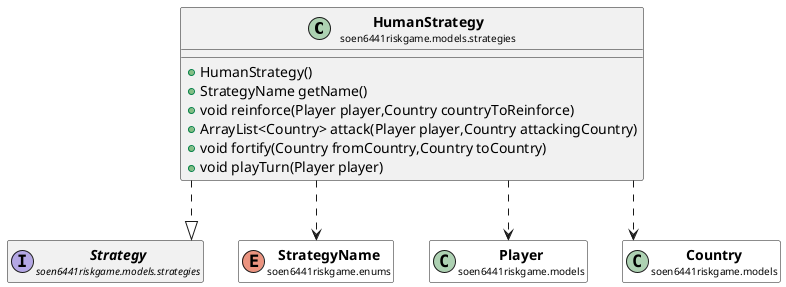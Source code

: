 @startuml

skinparam svgLinkTarget _parent
skinparam linetype ortho
set namespaceSeparator none
class "<b><size:14>HumanStrategy</b>\n<size:10>soen6441riskgame.models.strategies" as soen6441riskgame.models.strategies.HumanStrategy  [[../../../soen6441riskgame/models/strategies/HumanStrategy.html{soen6441riskgame.models.strategies.HumanStrategy}]] {
+HumanStrategy()
+StrategyName getName()
+void reinforce(Player player,Country countryToReinforce)
+ArrayList<Country> attack(Player player,Country attackingCountry)
+void fortify(Country fromCountry,Country toCountry)
+void playTurn(Player player)
}


interface "<b><size:14>Strategy</b>\n<size:10>soen6441riskgame.models.strategies" as soen6441riskgame.models.strategies.Strategy  [[../../../soen6441riskgame/models/strategies/Strategy.html{soen6441riskgame.models.strategies.Strategy}]] {
}

hide soen6441riskgame.models.strategies.Strategy fields
hide soen6441riskgame.models.strategies.Strategy methods

soen6441riskgame.models.strategies.HumanStrategy ..|> soen6441riskgame.models.strategies.Strategy

enum "<b><size:14>StrategyName</b>\n<size:10>soen6441riskgame.enums" as soen6441riskgame.enums.StrategyName  [[../../../soen6441riskgame/enums/StrategyName.html{soen6441riskgame.enums.StrategyName}]] #white {
}

hide soen6441riskgame.enums.StrategyName fields
hide soen6441riskgame.enums.StrategyName methods

soen6441riskgame.models.strategies.HumanStrategy ..> soen6441riskgame.enums.StrategyName

class "<b><size:14>Player</b>\n<size:10>soen6441riskgame.models" as soen6441riskgame.models.Player  [[../../../soen6441riskgame/models/Player.html{soen6441riskgame.models.Player}]] #white {
}

hide soen6441riskgame.models.Player fields
hide soen6441riskgame.models.Player methods

soen6441riskgame.models.strategies.HumanStrategy ..> soen6441riskgame.models.Player

class "<b><size:14>Country</b>\n<size:10>soen6441riskgame.models" as soen6441riskgame.models.Country  [[../../../soen6441riskgame/models/Country.html{soen6441riskgame.models.Country}]] #white {
}

hide soen6441riskgame.models.Country fields
hide soen6441riskgame.models.Country methods

soen6441riskgame.models.strategies.HumanStrategy ..> soen6441riskgame.models.Country



@enduml
